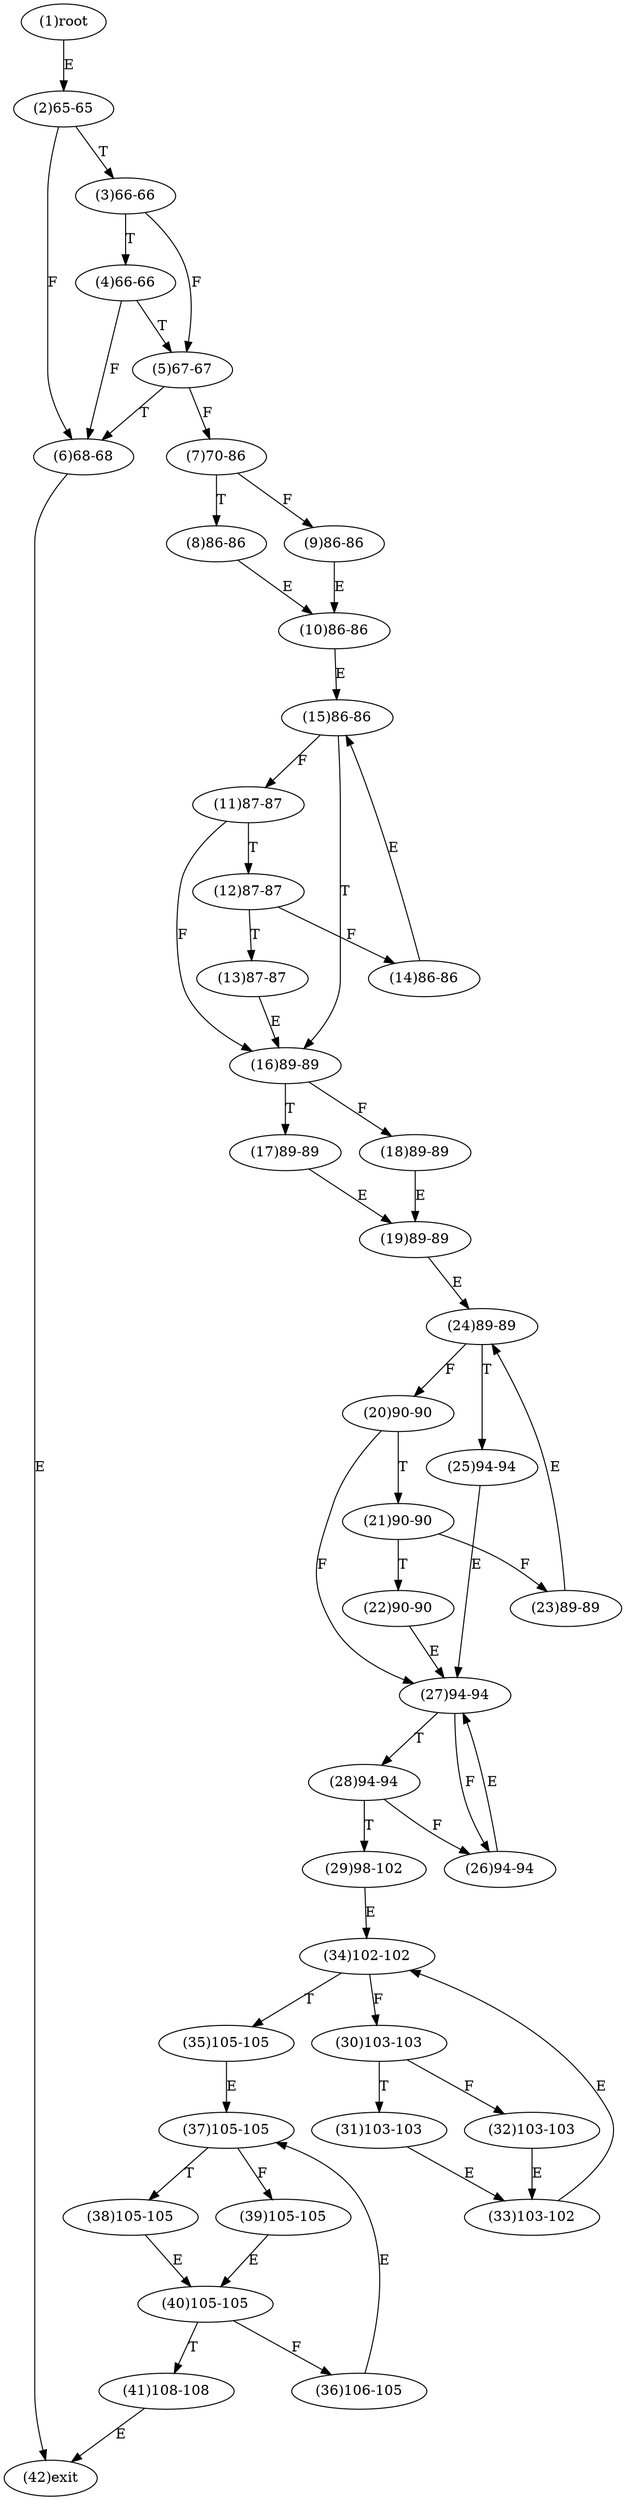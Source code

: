 digraph "" { 
1[ label="(1)root"];
2[ label="(2)65-65"];
3[ label="(3)66-66"];
4[ label="(4)66-66"];
5[ label="(5)67-67"];
6[ label="(6)68-68"];
7[ label="(7)70-86"];
8[ label="(8)86-86"];
9[ label="(9)86-86"];
10[ label="(10)86-86"];
11[ label="(11)87-87"];
12[ label="(12)87-87"];
13[ label="(13)87-87"];
14[ label="(14)86-86"];
15[ label="(15)86-86"];
17[ label="(17)89-89"];
16[ label="(16)89-89"];
19[ label="(19)89-89"];
18[ label="(18)89-89"];
21[ label="(21)90-90"];
20[ label="(20)90-90"];
23[ label="(23)89-89"];
22[ label="(22)90-90"];
25[ label="(25)94-94"];
24[ label="(24)89-89"];
27[ label="(27)94-94"];
26[ label="(26)94-94"];
29[ label="(29)98-102"];
28[ label="(28)94-94"];
31[ label="(31)103-103"];
30[ label="(30)103-103"];
34[ label="(34)102-102"];
35[ label="(35)105-105"];
32[ label="(32)103-103"];
33[ label="(33)103-102"];
38[ label="(38)105-105"];
39[ label="(39)105-105"];
36[ label="(36)106-105"];
37[ label="(37)105-105"];
42[ label="(42)exit"];
40[ label="(40)105-105"];
41[ label="(41)108-108"];
1->2[ label="E"];
2->6[ label="F"];
2->3[ label="T"];
3->5[ label="F"];
3->4[ label="T"];
4->6[ label="F"];
4->5[ label="T"];
5->7[ label="F"];
5->6[ label="T"];
6->42[ label="E"];
7->9[ label="F"];
7->8[ label="T"];
8->10[ label="E"];
9->10[ label="E"];
10->15[ label="E"];
11->16[ label="F"];
11->12[ label="T"];
12->14[ label="F"];
12->13[ label="T"];
13->16[ label="E"];
14->15[ label="E"];
15->11[ label="F"];
15->16[ label="T"];
16->18[ label="F"];
16->17[ label="T"];
17->19[ label="E"];
18->19[ label="E"];
19->24[ label="E"];
20->27[ label="F"];
20->21[ label="T"];
21->23[ label="F"];
21->22[ label="T"];
22->27[ label="E"];
23->24[ label="E"];
24->20[ label="F"];
24->25[ label="T"];
25->27[ label="E"];
26->27[ label="E"];
27->26[ label="F"];
27->28[ label="T"];
28->26[ label="F"];
28->29[ label="T"];
29->34[ label="E"];
30->32[ label="F"];
30->31[ label="T"];
31->33[ label="E"];
32->33[ label="E"];
33->34[ label="E"];
34->30[ label="F"];
34->35[ label="T"];
35->37[ label="E"];
36->37[ label="E"];
37->39[ label="F"];
37->38[ label="T"];
38->40[ label="E"];
39->40[ label="E"];
40->36[ label="F"];
40->41[ label="T"];
41->42[ label="E"];
}